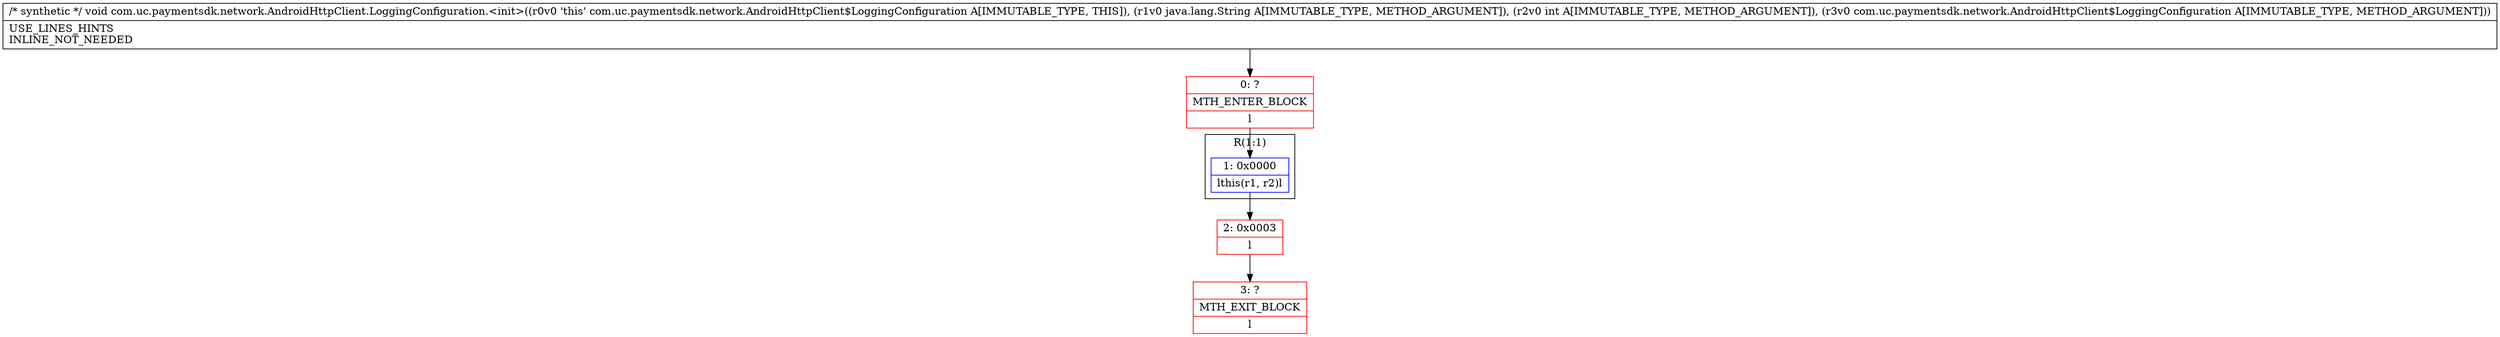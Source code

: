 digraph "CFG forcom.uc.paymentsdk.network.AndroidHttpClient.LoggingConfiguration.\<init\>(Ljava\/lang\/String;ILcom\/uc\/paymentsdk\/network\/AndroidHttpClient$LoggingConfiguration;)V" {
subgraph cluster_Region_885325176 {
label = "R(1:1)";
node [shape=record,color=blue];
Node_1 [shape=record,label="{1\:\ 0x0000|lthis(r1, r2)l}"];
}
Node_0 [shape=record,color=red,label="{0\:\ ?|MTH_ENTER_BLOCK\l|l}"];
Node_2 [shape=record,color=red,label="{2\:\ 0x0003|l}"];
Node_3 [shape=record,color=red,label="{3\:\ ?|MTH_EXIT_BLOCK\l|l}"];
MethodNode[shape=record,label="{\/* synthetic *\/ void com.uc.paymentsdk.network.AndroidHttpClient.LoggingConfiguration.\<init\>((r0v0 'this' com.uc.paymentsdk.network.AndroidHttpClient$LoggingConfiguration A[IMMUTABLE_TYPE, THIS]), (r1v0 java.lang.String A[IMMUTABLE_TYPE, METHOD_ARGUMENT]), (r2v0 int A[IMMUTABLE_TYPE, METHOD_ARGUMENT]), (r3v0 com.uc.paymentsdk.network.AndroidHttpClient$LoggingConfiguration A[IMMUTABLE_TYPE, METHOD_ARGUMENT]))  | USE_LINES_HINTS\lINLINE_NOT_NEEDED\l}"];
MethodNode -> Node_0;
Node_1 -> Node_2;
Node_0 -> Node_1;
Node_2 -> Node_3;
}

